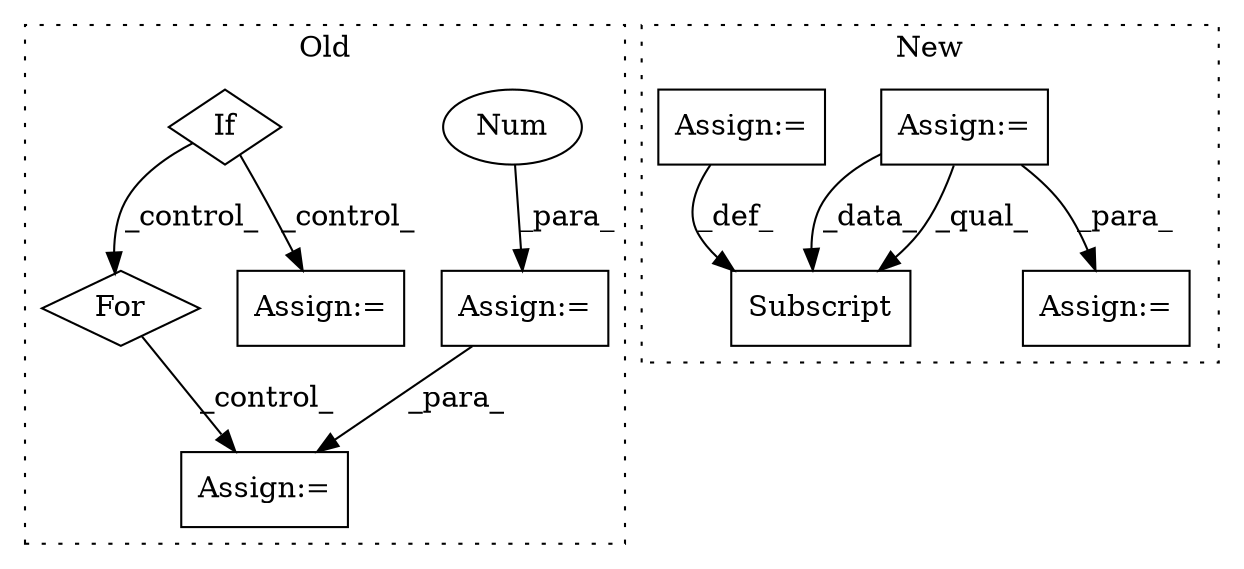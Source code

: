 digraph G {
subgraph cluster0 {
1 [label="For" a="107" s="8816,8862" l="4,22" shape="diamond"];
3 [label="Assign:=" a="68" s="8961" l="3" shape="box"];
4 [label="Assign:=" a="68" s="8254" l="3" shape="box"];
5 [label="Num" a="76" s="8257" l="3" shape="ellipse"];
6 [label="If" a="96" s="8414,8430" l="3,18" shape="diamond"];
8 [label="Assign:=" a="68" s="8638" l="3" shape="box"];
label = "Old";
style="dotted";
}
subgraph cluster1 {
2 [label="Subscript" a="63" s="8350,0" l="24,0" shape="box"];
7 [label="Assign:=" a="68" s="8249" l="3" shape="box"];
9 [label="Assign:=" a="68" s="8306" l="3" shape="box"];
10 [label="Assign:=" a="68" s="8374" l="3" shape="box"];
label = "New";
style="dotted";
}
1 -> 3 [label="_control_"];
4 -> 3 [label="_para_"];
5 -> 4 [label="_para_"];
6 -> 1 [label="_control_"];
6 -> 8 [label="_control_"];
7 -> 9 [label="_para_"];
7 -> 2 [label="_data_"];
7 -> 2 [label="_qual_"];
10 -> 2 [label="_def_"];
}